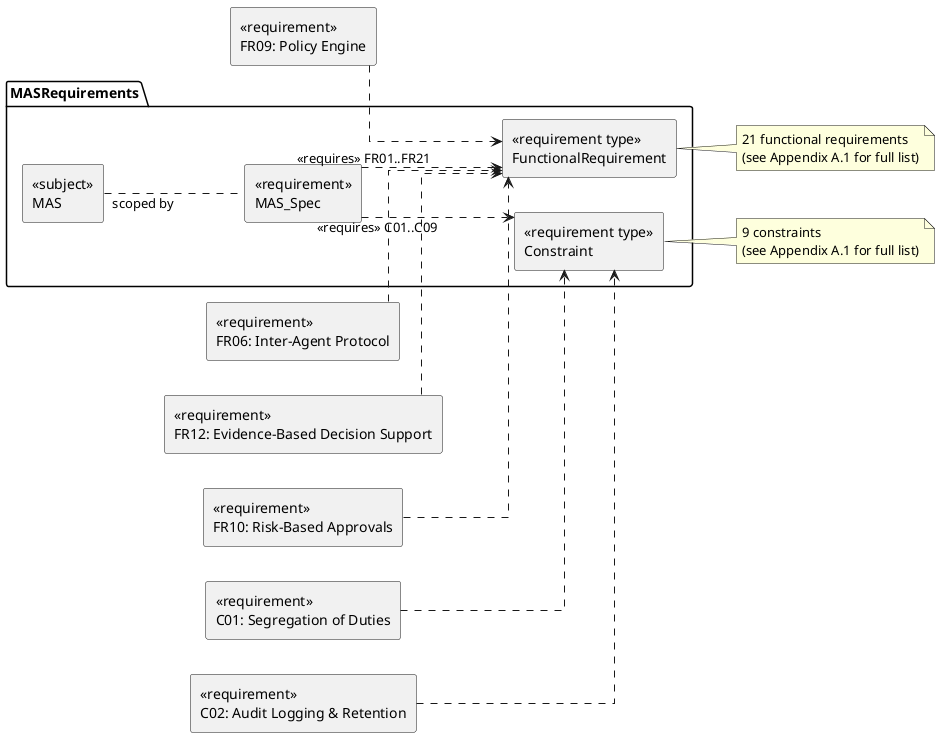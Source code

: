 @startuml
' --- Model-Based Representation (concise requirements view) ---
hide stereotype
hide methods
hide fields
skinparam shadowing false
skinparam linetype ortho
left to right direction

package "MASRequirements" as PKG {
  rectangle "<<subject>>\nMAS" as MAS
  rectangle "<<requirement type>>\nFunctionalRequirement" as FR_TYPE
  rectangle "<<requirement type>>\nConstraint" as C_TYPE
  rectangle "<<requirement>>\nMAS_Spec" as MAS_SPEC
}

' Illustrative exemplars (not the full list)
rectangle "<<requirement>>\nFR09: Policy Engine" as FR09
rectangle "<<requirement>>\nFR10: Risk-Based Approvals" as FR10
rectangle "<<requirement>>\nFR06: Inter-Agent Protocol" as FR06
rectangle "<<requirement>>\nFR12: Evidence-Based Decision Support" as FR12
rectangle "<<requirement>>\nC01: Segregation of Duties" as C01
rectangle "<<requirement>>\nC02: Audit Logging & Retention" as C02

' Relationships (conceptual)
MAS_SPEC ..> FR_TYPE : «requires» FR01..FR21
MAS_SPEC ..> C_TYPE  : «requires» C01..C09
MAS .. MAS_SPEC : «scoped by»

' Optional exemplars hooked to their types (visual cue)
FR09 ..> FR_TYPE
FR10 ..> FR_TYPE
FR06 ..> FR_TYPE
FR12 ..> FR_TYPE
C01  ..> C_TYPE
C02  ..> C_TYPE

' Notes to keep the figure compact
note right of FR_TYPE
21 functional requirements
(see Appendix A.1 for full list)
end note

note right of C_TYPE
9 constraints
(see Appendix A.1 for full list)
end note
@enduml
